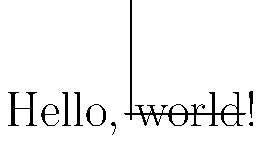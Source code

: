 defaultpen(fontsize(24pt));
unitsize(1cm);
draw((-0.1, 0) -- (2, 0));
draw((0, -0.1) -- (0, 2));
label("Hello, world!");